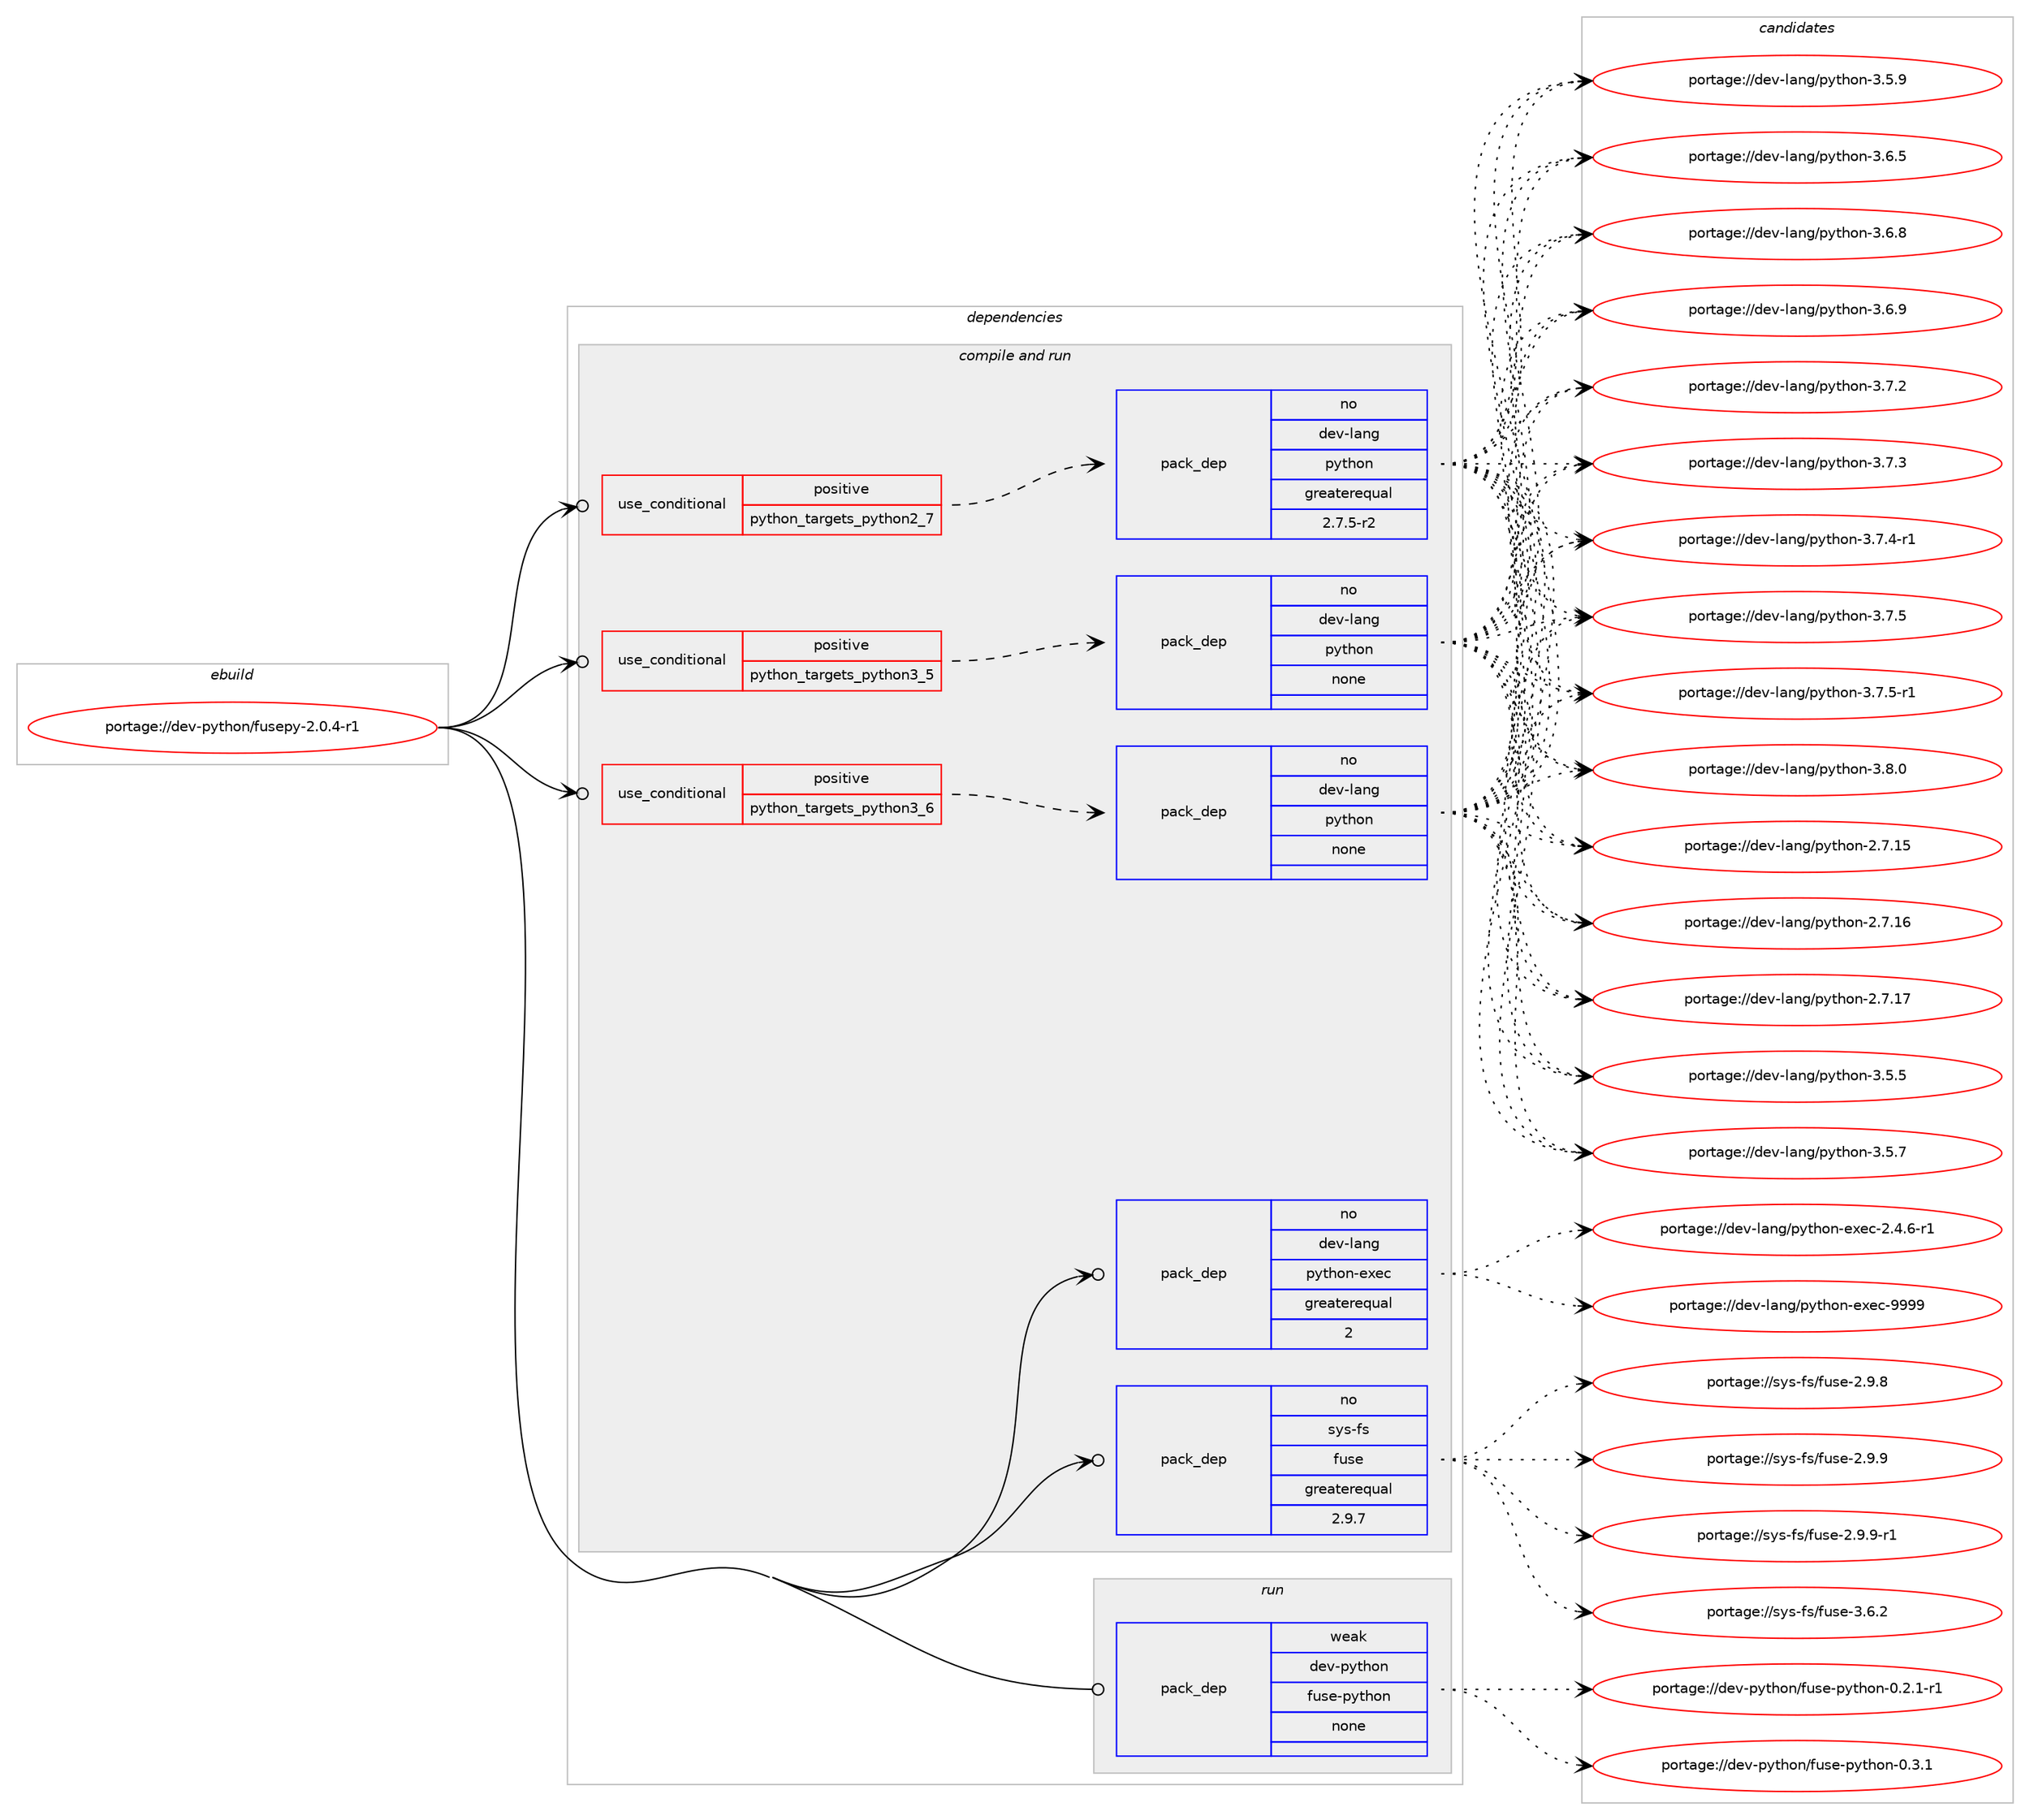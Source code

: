digraph prolog {

# *************
# Graph options
# *************

newrank=true;
concentrate=true;
compound=true;
graph [rankdir=LR,fontname=Helvetica,fontsize=10,ranksep=1.5];#, ranksep=2.5, nodesep=0.2];
edge  [arrowhead=vee];
node  [fontname=Helvetica,fontsize=10];

# **********
# The ebuild
# **********

subgraph cluster_leftcol {
color=gray;
rank=same;
label=<<i>ebuild</i>>;
id [label="portage://dev-python/fusepy-2.0.4-r1", color=red, width=4, href="../dev-python/fusepy-2.0.4-r1.svg"];
}

# ****************
# The dependencies
# ****************

subgraph cluster_midcol {
color=gray;
label=<<i>dependencies</i>>;
subgraph cluster_compile {
fillcolor="#eeeeee";
style=filled;
label=<<i>compile</i>>;
}
subgraph cluster_compileandrun {
fillcolor="#eeeeee";
style=filled;
label=<<i>compile and run</i>>;
subgraph cond29073 {
dependency140858 [label=<<TABLE BORDER="0" CELLBORDER="1" CELLSPACING="0" CELLPADDING="4"><TR><TD ROWSPAN="3" CELLPADDING="10">use_conditional</TD></TR><TR><TD>positive</TD></TR><TR><TD>python_targets_python2_7</TD></TR></TABLE>>, shape=none, color=red];
subgraph pack108467 {
dependency140859 [label=<<TABLE BORDER="0" CELLBORDER="1" CELLSPACING="0" CELLPADDING="4" WIDTH="220"><TR><TD ROWSPAN="6" CELLPADDING="30">pack_dep</TD></TR><TR><TD WIDTH="110">no</TD></TR><TR><TD>dev-lang</TD></TR><TR><TD>python</TD></TR><TR><TD>greaterequal</TD></TR><TR><TD>2.7.5-r2</TD></TR></TABLE>>, shape=none, color=blue];
}
dependency140858:e -> dependency140859:w [weight=20,style="dashed",arrowhead="vee"];
}
id:e -> dependency140858:w [weight=20,style="solid",arrowhead="odotvee"];
subgraph cond29074 {
dependency140860 [label=<<TABLE BORDER="0" CELLBORDER="1" CELLSPACING="0" CELLPADDING="4"><TR><TD ROWSPAN="3" CELLPADDING="10">use_conditional</TD></TR><TR><TD>positive</TD></TR><TR><TD>python_targets_python3_5</TD></TR></TABLE>>, shape=none, color=red];
subgraph pack108468 {
dependency140861 [label=<<TABLE BORDER="0" CELLBORDER="1" CELLSPACING="0" CELLPADDING="4" WIDTH="220"><TR><TD ROWSPAN="6" CELLPADDING="30">pack_dep</TD></TR><TR><TD WIDTH="110">no</TD></TR><TR><TD>dev-lang</TD></TR><TR><TD>python</TD></TR><TR><TD>none</TD></TR><TR><TD></TD></TR></TABLE>>, shape=none, color=blue];
}
dependency140860:e -> dependency140861:w [weight=20,style="dashed",arrowhead="vee"];
}
id:e -> dependency140860:w [weight=20,style="solid",arrowhead="odotvee"];
subgraph cond29075 {
dependency140862 [label=<<TABLE BORDER="0" CELLBORDER="1" CELLSPACING="0" CELLPADDING="4"><TR><TD ROWSPAN="3" CELLPADDING="10">use_conditional</TD></TR><TR><TD>positive</TD></TR><TR><TD>python_targets_python3_6</TD></TR></TABLE>>, shape=none, color=red];
subgraph pack108469 {
dependency140863 [label=<<TABLE BORDER="0" CELLBORDER="1" CELLSPACING="0" CELLPADDING="4" WIDTH="220"><TR><TD ROWSPAN="6" CELLPADDING="30">pack_dep</TD></TR><TR><TD WIDTH="110">no</TD></TR><TR><TD>dev-lang</TD></TR><TR><TD>python</TD></TR><TR><TD>none</TD></TR><TR><TD></TD></TR></TABLE>>, shape=none, color=blue];
}
dependency140862:e -> dependency140863:w [weight=20,style="dashed",arrowhead="vee"];
}
id:e -> dependency140862:w [weight=20,style="solid",arrowhead="odotvee"];
subgraph pack108470 {
dependency140864 [label=<<TABLE BORDER="0" CELLBORDER="1" CELLSPACING="0" CELLPADDING="4" WIDTH="220"><TR><TD ROWSPAN="6" CELLPADDING="30">pack_dep</TD></TR><TR><TD WIDTH="110">no</TD></TR><TR><TD>dev-lang</TD></TR><TR><TD>python-exec</TD></TR><TR><TD>greaterequal</TD></TR><TR><TD>2</TD></TR></TABLE>>, shape=none, color=blue];
}
id:e -> dependency140864:w [weight=20,style="solid",arrowhead="odotvee"];
subgraph pack108471 {
dependency140865 [label=<<TABLE BORDER="0" CELLBORDER="1" CELLSPACING="0" CELLPADDING="4" WIDTH="220"><TR><TD ROWSPAN="6" CELLPADDING="30">pack_dep</TD></TR><TR><TD WIDTH="110">no</TD></TR><TR><TD>sys-fs</TD></TR><TR><TD>fuse</TD></TR><TR><TD>greaterequal</TD></TR><TR><TD>2.9.7</TD></TR></TABLE>>, shape=none, color=blue];
}
id:e -> dependency140865:w [weight=20,style="solid",arrowhead="odotvee"];
}
subgraph cluster_run {
fillcolor="#eeeeee";
style=filled;
label=<<i>run</i>>;
subgraph pack108472 {
dependency140866 [label=<<TABLE BORDER="0" CELLBORDER="1" CELLSPACING="0" CELLPADDING="4" WIDTH="220"><TR><TD ROWSPAN="6" CELLPADDING="30">pack_dep</TD></TR><TR><TD WIDTH="110">weak</TD></TR><TR><TD>dev-python</TD></TR><TR><TD>fuse-python</TD></TR><TR><TD>none</TD></TR><TR><TD></TD></TR></TABLE>>, shape=none, color=blue];
}
id:e -> dependency140866:w [weight=20,style="solid",arrowhead="odot"];
}
}

# **************
# The candidates
# **************

subgraph cluster_choices {
rank=same;
color=gray;
label=<<i>candidates</i>>;

subgraph choice108467 {
color=black;
nodesep=1;
choiceportage10010111845108971101034711212111610411111045504655464953 [label="portage://dev-lang/python-2.7.15", color=red, width=4,href="../dev-lang/python-2.7.15.svg"];
choiceportage10010111845108971101034711212111610411111045504655464954 [label="portage://dev-lang/python-2.7.16", color=red, width=4,href="../dev-lang/python-2.7.16.svg"];
choiceportage10010111845108971101034711212111610411111045504655464955 [label="portage://dev-lang/python-2.7.17", color=red, width=4,href="../dev-lang/python-2.7.17.svg"];
choiceportage100101118451089711010347112121116104111110455146534653 [label="portage://dev-lang/python-3.5.5", color=red, width=4,href="../dev-lang/python-3.5.5.svg"];
choiceportage100101118451089711010347112121116104111110455146534655 [label="portage://dev-lang/python-3.5.7", color=red, width=4,href="../dev-lang/python-3.5.7.svg"];
choiceportage100101118451089711010347112121116104111110455146534657 [label="portage://dev-lang/python-3.5.9", color=red, width=4,href="../dev-lang/python-3.5.9.svg"];
choiceportage100101118451089711010347112121116104111110455146544653 [label="portage://dev-lang/python-3.6.5", color=red, width=4,href="../dev-lang/python-3.6.5.svg"];
choiceportage100101118451089711010347112121116104111110455146544656 [label="portage://dev-lang/python-3.6.8", color=red, width=4,href="../dev-lang/python-3.6.8.svg"];
choiceportage100101118451089711010347112121116104111110455146544657 [label="portage://dev-lang/python-3.6.9", color=red, width=4,href="../dev-lang/python-3.6.9.svg"];
choiceportage100101118451089711010347112121116104111110455146554650 [label="portage://dev-lang/python-3.7.2", color=red, width=4,href="../dev-lang/python-3.7.2.svg"];
choiceportage100101118451089711010347112121116104111110455146554651 [label="portage://dev-lang/python-3.7.3", color=red, width=4,href="../dev-lang/python-3.7.3.svg"];
choiceportage1001011184510897110103471121211161041111104551465546524511449 [label="portage://dev-lang/python-3.7.4-r1", color=red, width=4,href="../dev-lang/python-3.7.4-r1.svg"];
choiceportage100101118451089711010347112121116104111110455146554653 [label="portage://dev-lang/python-3.7.5", color=red, width=4,href="../dev-lang/python-3.7.5.svg"];
choiceportage1001011184510897110103471121211161041111104551465546534511449 [label="portage://dev-lang/python-3.7.5-r1", color=red, width=4,href="../dev-lang/python-3.7.5-r1.svg"];
choiceportage100101118451089711010347112121116104111110455146564648 [label="portage://dev-lang/python-3.8.0", color=red, width=4,href="../dev-lang/python-3.8.0.svg"];
dependency140859:e -> choiceportage10010111845108971101034711212111610411111045504655464953:w [style=dotted,weight="100"];
dependency140859:e -> choiceportage10010111845108971101034711212111610411111045504655464954:w [style=dotted,weight="100"];
dependency140859:e -> choiceportage10010111845108971101034711212111610411111045504655464955:w [style=dotted,weight="100"];
dependency140859:e -> choiceportage100101118451089711010347112121116104111110455146534653:w [style=dotted,weight="100"];
dependency140859:e -> choiceportage100101118451089711010347112121116104111110455146534655:w [style=dotted,weight="100"];
dependency140859:e -> choiceportage100101118451089711010347112121116104111110455146534657:w [style=dotted,weight="100"];
dependency140859:e -> choiceportage100101118451089711010347112121116104111110455146544653:w [style=dotted,weight="100"];
dependency140859:e -> choiceportage100101118451089711010347112121116104111110455146544656:w [style=dotted,weight="100"];
dependency140859:e -> choiceportage100101118451089711010347112121116104111110455146544657:w [style=dotted,weight="100"];
dependency140859:e -> choiceportage100101118451089711010347112121116104111110455146554650:w [style=dotted,weight="100"];
dependency140859:e -> choiceportage100101118451089711010347112121116104111110455146554651:w [style=dotted,weight="100"];
dependency140859:e -> choiceportage1001011184510897110103471121211161041111104551465546524511449:w [style=dotted,weight="100"];
dependency140859:e -> choiceportage100101118451089711010347112121116104111110455146554653:w [style=dotted,weight="100"];
dependency140859:e -> choiceportage1001011184510897110103471121211161041111104551465546534511449:w [style=dotted,weight="100"];
dependency140859:e -> choiceportage100101118451089711010347112121116104111110455146564648:w [style=dotted,weight="100"];
}
subgraph choice108468 {
color=black;
nodesep=1;
choiceportage10010111845108971101034711212111610411111045504655464953 [label="portage://dev-lang/python-2.7.15", color=red, width=4,href="../dev-lang/python-2.7.15.svg"];
choiceportage10010111845108971101034711212111610411111045504655464954 [label="portage://dev-lang/python-2.7.16", color=red, width=4,href="../dev-lang/python-2.7.16.svg"];
choiceportage10010111845108971101034711212111610411111045504655464955 [label="portage://dev-lang/python-2.7.17", color=red, width=4,href="../dev-lang/python-2.7.17.svg"];
choiceportage100101118451089711010347112121116104111110455146534653 [label="portage://dev-lang/python-3.5.5", color=red, width=4,href="../dev-lang/python-3.5.5.svg"];
choiceportage100101118451089711010347112121116104111110455146534655 [label="portage://dev-lang/python-3.5.7", color=red, width=4,href="../dev-lang/python-3.5.7.svg"];
choiceportage100101118451089711010347112121116104111110455146534657 [label="portage://dev-lang/python-3.5.9", color=red, width=4,href="../dev-lang/python-3.5.9.svg"];
choiceportage100101118451089711010347112121116104111110455146544653 [label="portage://dev-lang/python-3.6.5", color=red, width=4,href="../dev-lang/python-3.6.5.svg"];
choiceportage100101118451089711010347112121116104111110455146544656 [label="portage://dev-lang/python-3.6.8", color=red, width=4,href="../dev-lang/python-3.6.8.svg"];
choiceportage100101118451089711010347112121116104111110455146544657 [label="portage://dev-lang/python-3.6.9", color=red, width=4,href="../dev-lang/python-3.6.9.svg"];
choiceportage100101118451089711010347112121116104111110455146554650 [label="portage://dev-lang/python-3.7.2", color=red, width=4,href="../dev-lang/python-3.7.2.svg"];
choiceportage100101118451089711010347112121116104111110455146554651 [label="portage://dev-lang/python-3.7.3", color=red, width=4,href="../dev-lang/python-3.7.3.svg"];
choiceportage1001011184510897110103471121211161041111104551465546524511449 [label="portage://dev-lang/python-3.7.4-r1", color=red, width=4,href="../dev-lang/python-3.7.4-r1.svg"];
choiceportage100101118451089711010347112121116104111110455146554653 [label="portage://dev-lang/python-3.7.5", color=red, width=4,href="../dev-lang/python-3.7.5.svg"];
choiceportage1001011184510897110103471121211161041111104551465546534511449 [label="portage://dev-lang/python-3.7.5-r1", color=red, width=4,href="../dev-lang/python-3.7.5-r1.svg"];
choiceportage100101118451089711010347112121116104111110455146564648 [label="portage://dev-lang/python-3.8.0", color=red, width=4,href="../dev-lang/python-3.8.0.svg"];
dependency140861:e -> choiceportage10010111845108971101034711212111610411111045504655464953:w [style=dotted,weight="100"];
dependency140861:e -> choiceportage10010111845108971101034711212111610411111045504655464954:w [style=dotted,weight="100"];
dependency140861:e -> choiceportage10010111845108971101034711212111610411111045504655464955:w [style=dotted,weight="100"];
dependency140861:e -> choiceportage100101118451089711010347112121116104111110455146534653:w [style=dotted,weight="100"];
dependency140861:e -> choiceportage100101118451089711010347112121116104111110455146534655:w [style=dotted,weight="100"];
dependency140861:e -> choiceportage100101118451089711010347112121116104111110455146534657:w [style=dotted,weight="100"];
dependency140861:e -> choiceportage100101118451089711010347112121116104111110455146544653:w [style=dotted,weight="100"];
dependency140861:e -> choiceportage100101118451089711010347112121116104111110455146544656:w [style=dotted,weight="100"];
dependency140861:e -> choiceportage100101118451089711010347112121116104111110455146544657:w [style=dotted,weight="100"];
dependency140861:e -> choiceportage100101118451089711010347112121116104111110455146554650:w [style=dotted,weight="100"];
dependency140861:e -> choiceportage100101118451089711010347112121116104111110455146554651:w [style=dotted,weight="100"];
dependency140861:e -> choiceportage1001011184510897110103471121211161041111104551465546524511449:w [style=dotted,weight="100"];
dependency140861:e -> choiceportage100101118451089711010347112121116104111110455146554653:w [style=dotted,weight="100"];
dependency140861:e -> choiceportage1001011184510897110103471121211161041111104551465546534511449:w [style=dotted,weight="100"];
dependency140861:e -> choiceportage100101118451089711010347112121116104111110455146564648:w [style=dotted,weight="100"];
}
subgraph choice108469 {
color=black;
nodesep=1;
choiceportage10010111845108971101034711212111610411111045504655464953 [label="portage://dev-lang/python-2.7.15", color=red, width=4,href="../dev-lang/python-2.7.15.svg"];
choiceportage10010111845108971101034711212111610411111045504655464954 [label="portage://dev-lang/python-2.7.16", color=red, width=4,href="../dev-lang/python-2.7.16.svg"];
choiceportage10010111845108971101034711212111610411111045504655464955 [label="portage://dev-lang/python-2.7.17", color=red, width=4,href="../dev-lang/python-2.7.17.svg"];
choiceportage100101118451089711010347112121116104111110455146534653 [label="portage://dev-lang/python-3.5.5", color=red, width=4,href="../dev-lang/python-3.5.5.svg"];
choiceportage100101118451089711010347112121116104111110455146534655 [label="portage://dev-lang/python-3.5.7", color=red, width=4,href="../dev-lang/python-3.5.7.svg"];
choiceportage100101118451089711010347112121116104111110455146534657 [label="portage://dev-lang/python-3.5.9", color=red, width=4,href="../dev-lang/python-3.5.9.svg"];
choiceportage100101118451089711010347112121116104111110455146544653 [label="portage://dev-lang/python-3.6.5", color=red, width=4,href="../dev-lang/python-3.6.5.svg"];
choiceportage100101118451089711010347112121116104111110455146544656 [label="portage://dev-lang/python-3.6.8", color=red, width=4,href="../dev-lang/python-3.6.8.svg"];
choiceportage100101118451089711010347112121116104111110455146544657 [label="portage://dev-lang/python-3.6.9", color=red, width=4,href="../dev-lang/python-3.6.9.svg"];
choiceportage100101118451089711010347112121116104111110455146554650 [label="portage://dev-lang/python-3.7.2", color=red, width=4,href="../dev-lang/python-3.7.2.svg"];
choiceportage100101118451089711010347112121116104111110455146554651 [label="portage://dev-lang/python-3.7.3", color=red, width=4,href="../dev-lang/python-3.7.3.svg"];
choiceportage1001011184510897110103471121211161041111104551465546524511449 [label="portage://dev-lang/python-3.7.4-r1", color=red, width=4,href="../dev-lang/python-3.7.4-r1.svg"];
choiceportage100101118451089711010347112121116104111110455146554653 [label="portage://dev-lang/python-3.7.5", color=red, width=4,href="../dev-lang/python-3.7.5.svg"];
choiceportage1001011184510897110103471121211161041111104551465546534511449 [label="portage://dev-lang/python-3.7.5-r1", color=red, width=4,href="../dev-lang/python-3.7.5-r1.svg"];
choiceportage100101118451089711010347112121116104111110455146564648 [label="portage://dev-lang/python-3.8.0", color=red, width=4,href="../dev-lang/python-3.8.0.svg"];
dependency140863:e -> choiceportage10010111845108971101034711212111610411111045504655464953:w [style=dotted,weight="100"];
dependency140863:e -> choiceportage10010111845108971101034711212111610411111045504655464954:w [style=dotted,weight="100"];
dependency140863:e -> choiceportage10010111845108971101034711212111610411111045504655464955:w [style=dotted,weight="100"];
dependency140863:e -> choiceportage100101118451089711010347112121116104111110455146534653:w [style=dotted,weight="100"];
dependency140863:e -> choiceportage100101118451089711010347112121116104111110455146534655:w [style=dotted,weight="100"];
dependency140863:e -> choiceportage100101118451089711010347112121116104111110455146534657:w [style=dotted,weight="100"];
dependency140863:e -> choiceportage100101118451089711010347112121116104111110455146544653:w [style=dotted,weight="100"];
dependency140863:e -> choiceportage100101118451089711010347112121116104111110455146544656:w [style=dotted,weight="100"];
dependency140863:e -> choiceportage100101118451089711010347112121116104111110455146544657:w [style=dotted,weight="100"];
dependency140863:e -> choiceportage100101118451089711010347112121116104111110455146554650:w [style=dotted,weight="100"];
dependency140863:e -> choiceportage100101118451089711010347112121116104111110455146554651:w [style=dotted,weight="100"];
dependency140863:e -> choiceportage1001011184510897110103471121211161041111104551465546524511449:w [style=dotted,weight="100"];
dependency140863:e -> choiceportage100101118451089711010347112121116104111110455146554653:w [style=dotted,weight="100"];
dependency140863:e -> choiceportage1001011184510897110103471121211161041111104551465546534511449:w [style=dotted,weight="100"];
dependency140863:e -> choiceportage100101118451089711010347112121116104111110455146564648:w [style=dotted,weight="100"];
}
subgraph choice108470 {
color=black;
nodesep=1;
choiceportage10010111845108971101034711212111610411111045101120101994550465246544511449 [label="portage://dev-lang/python-exec-2.4.6-r1", color=red, width=4,href="../dev-lang/python-exec-2.4.6-r1.svg"];
choiceportage10010111845108971101034711212111610411111045101120101994557575757 [label="portage://dev-lang/python-exec-9999", color=red, width=4,href="../dev-lang/python-exec-9999.svg"];
dependency140864:e -> choiceportage10010111845108971101034711212111610411111045101120101994550465246544511449:w [style=dotted,weight="100"];
dependency140864:e -> choiceportage10010111845108971101034711212111610411111045101120101994557575757:w [style=dotted,weight="100"];
}
subgraph choice108471 {
color=black;
nodesep=1;
choiceportage1151211154510211547102117115101455046574656 [label="portage://sys-fs/fuse-2.9.8", color=red, width=4,href="../sys-fs/fuse-2.9.8.svg"];
choiceportage1151211154510211547102117115101455046574657 [label="portage://sys-fs/fuse-2.9.9", color=red, width=4,href="../sys-fs/fuse-2.9.9.svg"];
choiceportage11512111545102115471021171151014550465746574511449 [label="portage://sys-fs/fuse-2.9.9-r1", color=red, width=4,href="../sys-fs/fuse-2.9.9-r1.svg"];
choiceportage1151211154510211547102117115101455146544650 [label="portage://sys-fs/fuse-3.6.2", color=red, width=4,href="../sys-fs/fuse-3.6.2.svg"];
dependency140865:e -> choiceportage1151211154510211547102117115101455046574656:w [style=dotted,weight="100"];
dependency140865:e -> choiceportage1151211154510211547102117115101455046574657:w [style=dotted,weight="100"];
dependency140865:e -> choiceportage11512111545102115471021171151014550465746574511449:w [style=dotted,weight="100"];
dependency140865:e -> choiceportage1151211154510211547102117115101455146544650:w [style=dotted,weight="100"];
}
subgraph choice108472 {
color=black;
nodesep=1;
choiceportage1001011184511212111610411111047102117115101451121211161041111104548465046494511449 [label="portage://dev-python/fuse-python-0.2.1-r1", color=red, width=4,href="../dev-python/fuse-python-0.2.1-r1.svg"];
choiceportage100101118451121211161041111104710211711510145112121116104111110454846514649 [label="portage://dev-python/fuse-python-0.3.1", color=red, width=4,href="../dev-python/fuse-python-0.3.1.svg"];
dependency140866:e -> choiceportage1001011184511212111610411111047102117115101451121211161041111104548465046494511449:w [style=dotted,weight="100"];
dependency140866:e -> choiceportage100101118451121211161041111104710211711510145112121116104111110454846514649:w [style=dotted,weight="100"];
}
}

}
